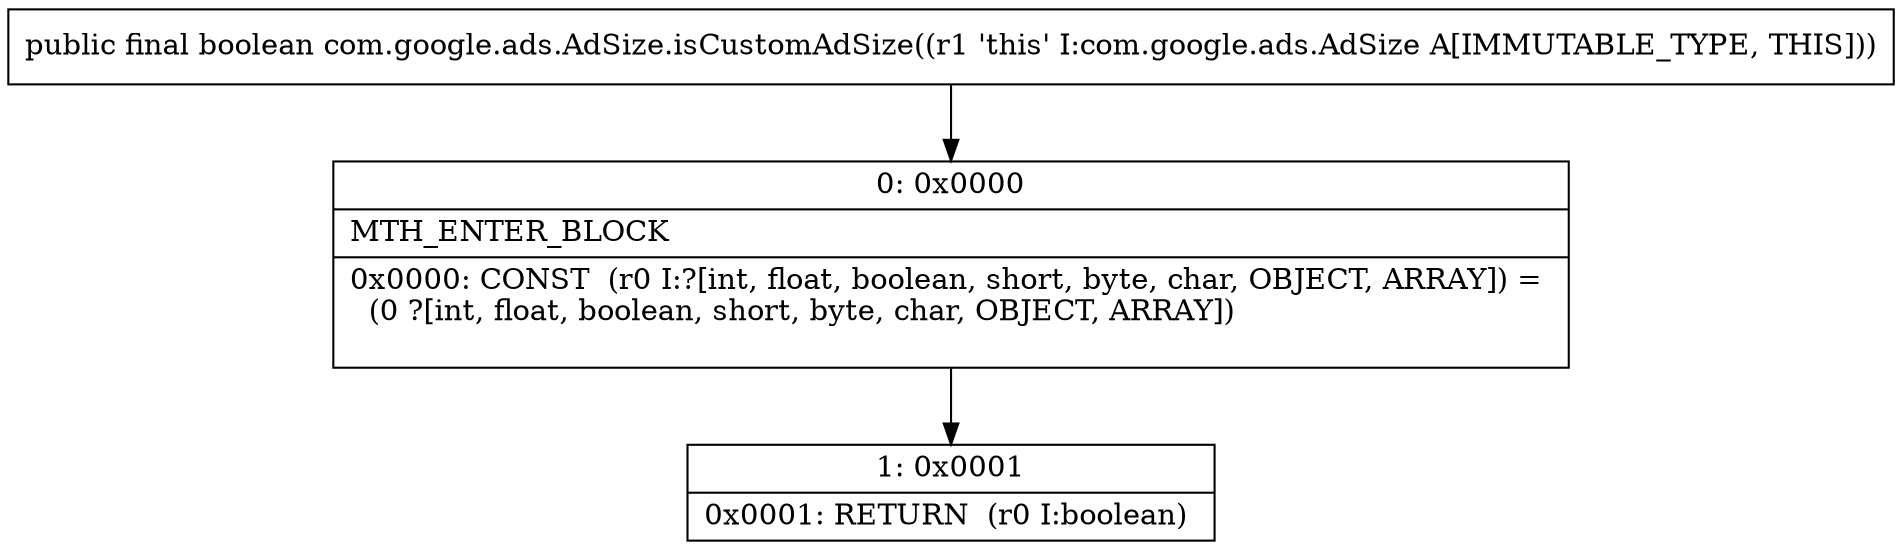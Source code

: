 digraph "CFG forcom.google.ads.AdSize.isCustomAdSize()Z" {
Node_0 [shape=record,label="{0\:\ 0x0000|MTH_ENTER_BLOCK\l|0x0000: CONST  (r0 I:?[int, float, boolean, short, byte, char, OBJECT, ARRAY]) = \l  (0 ?[int, float, boolean, short, byte, char, OBJECT, ARRAY])\l \l}"];
Node_1 [shape=record,label="{1\:\ 0x0001|0x0001: RETURN  (r0 I:boolean) \l}"];
MethodNode[shape=record,label="{public final boolean com.google.ads.AdSize.isCustomAdSize((r1 'this' I:com.google.ads.AdSize A[IMMUTABLE_TYPE, THIS])) }"];
MethodNode -> Node_0;
Node_0 -> Node_1;
}

